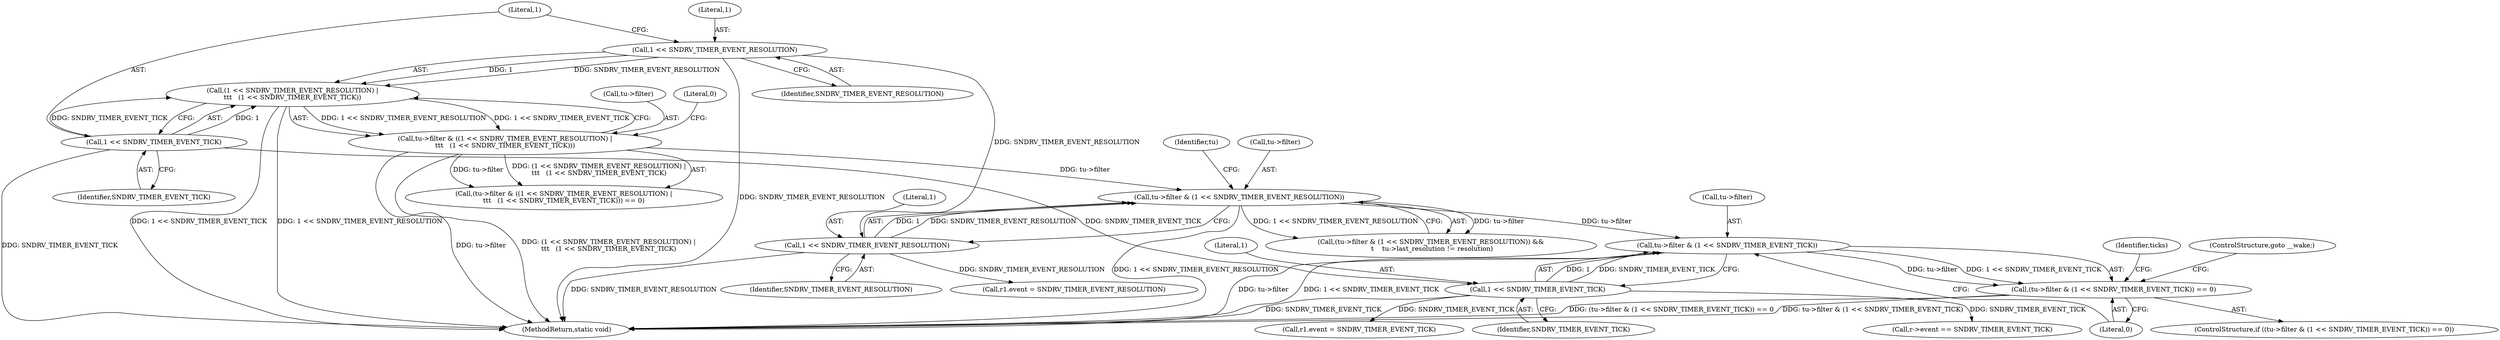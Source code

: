 digraph "0_linux_e4ec8cc8039a7063e24204299b462bd1383184a5@pointer" {
"1000220" [label="(Call,tu->filter & (1 << SNDRV_TIMER_EVENT_TICK))"];
"1000173" [label="(Call,tu->filter & (1 << SNDRV_TIMER_EVENT_RESOLUTION))"];
"1000132" [label="(Call,tu->filter & ((1 << SNDRV_TIMER_EVENT_RESOLUTION) |\n\t\t\t   (1 << SNDRV_TIMER_EVENT_TICK)))"];
"1000136" [label="(Call,(1 << SNDRV_TIMER_EVENT_RESOLUTION) |\n\t\t\t   (1 << SNDRV_TIMER_EVENT_TICK))"];
"1000137" [label="(Call,1 << SNDRV_TIMER_EVENT_RESOLUTION)"];
"1000140" [label="(Call,1 << SNDRV_TIMER_EVENT_TICK)"];
"1000177" [label="(Call,1 << SNDRV_TIMER_EVENT_RESOLUTION)"];
"1000224" [label="(Call,1 << SNDRV_TIMER_EVENT_TICK)"];
"1000219" [label="(Call,(tu->filter & (1 << SNDRV_TIMER_EVENT_TICK)) == 0)"];
"1000226" [label="(Identifier,SNDRV_TIMER_EVENT_TICK)"];
"1000268" [label="(Call,r->event == SNDRV_TIMER_EVENT_TICK)"];
"1000142" [label="(Identifier,SNDRV_TIMER_EVENT_TICK)"];
"1000220" [label="(Call,tu->filter & (1 << SNDRV_TIMER_EVENT_TICK))"];
"1000138" [label="(Literal,1)"];
"1000219" [label="(Call,(tu->filter & (1 << SNDRV_TIMER_EVENT_TICK)) == 0)"];
"1000182" [label="(Identifier,tu)"];
"1000179" [label="(Identifier,SNDRV_TIMER_EVENT_RESOLUTION)"];
"1000221" [label="(Call,tu->filter)"];
"1000136" [label="(Call,(1 << SNDRV_TIMER_EVENT_RESOLUTION) |\n\t\t\t   (1 << SNDRV_TIMER_EVENT_TICK))"];
"1000225" [label="(Literal,1)"];
"1000174" [label="(Call,tu->filter)"];
"1000133" [label="(Call,tu->filter)"];
"1000178" [label="(Literal,1)"];
"1000141" [label="(Literal,1)"];
"1000173" [label="(Call,tu->filter & (1 << SNDRV_TIMER_EVENT_RESOLUTION))"];
"1000137" [label="(Call,1 << SNDRV_TIMER_EVENT_RESOLUTION)"];
"1000131" [label="(Call,(tu->filter & ((1 << SNDRV_TIMER_EVENT_RESOLUTION) |\n\t\t\t   (1 << SNDRV_TIMER_EVENT_TICK))) == 0)"];
"1000227" [label="(Literal,0)"];
"1000287" [label="(Call,r1.event = SNDRV_TIMER_EVENT_TICK)"];
"1000224" [label="(Call,1 << SNDRV_TIMER_EVENT_TICK)"];
"1000172" [label="(Call,(tu->filter & (1 << SNDRV_TIMER_EVENT_RESOLUTION)) &&\n \t    tu->last_resolution != resolution)"];
"1000231" [label="(Identifier,ticks)"];
"1000192" [label="(Call,r1.event = SNDRV_TIMER_EVENT_RESOLUTION)"];
"1000228" [label="(ControlStructure,goto __wake;)"];
"1000218" [label="(ControlStructure,if ((tu->filter & (1 << SNDRV_TIMER_EVENT_TICK)) == 0))"];
"1000177" [label="(Call,1 << SNDRV_TIMER_EVENT_RESOLUTION)"];
"1000139" [label="(Identifier,SNDRV_TIMER_EVENT_RESOLUTION)"];
"1000331" [label="(MethodReturn,static void)"];
"1000143" [label="(Literal,0)"];
"1000132" [label="(Call,tu->filter & ((1 << SNDRV_TIMER_EVENT_RESOLUTION) |\n\t\t\t   (1 << SNDRV_TIMER_EVENT_TICK)))"];
"1000140" [label="(Call,1 << SNDRV_TIMER_EVENT_TICK)"];
"1000220" -> "1000219"  [label="AST: "];
"1000220" -> "1000224"  [label="CFG: "];
"1000221" -> "1000220"  [label="AST: "];
"1000224" -> "1000220"  [label="AST: "];
"1000227" -> "1000220"  [label="CFG: "];
"1000220" -> "1000331"  [label="DDG: tu->filter"];
"1000220" -> "1000331"  [label="DDG: 1 << SNDRV_TIMER_EVENT_TICK"];
"1000220" -> "1000219"  [label="DDG: tu->filter"];
"1000220" -> "1000219"  [label="DDG: 1 << SNDRV_TIMER_EVENT_TICK"];
"1000173" -> "1000220"  [label="DDG: tu->filter"];
"1000224" -> "1000220"  [label="DDG: 1"];
"1000224" -> "1000220"  [label="DDG: SNDRV_TIMER_EVENT_TICK"];
"1000173" -> "1000172"  [label="AST: "];
"1000173" -> "1000177"  [label="CFG: "];
"1000174" -> "1000173"  [label="AST: "];
"1000177" -> "1000173"  [label="AST: "];
"1000182" -> "1000173"  [label="CFG: "];
"1000172" -> "1000173"  [label="CFG: "];
"1000173" -> "1000331"  [label="DDG: 1 << SNDRV_TIMER_EVENT_RESOLUTION"];
"1000173" -> "1000172"  [label="DDG: tu->filter"];
"1000173" -> "1000172"  [label="DDG: 1 << SNDRV_TIMER_EVENT_RESOLUTION"];
"1000132" -> "1000173"  [label="DDG: tu->filter"];
"1000177" -> "1000173"  [label="DDG: 1"];
"1000177" -> "1000173"  [label="DDG: SNDRV_TIMER_EVENT_RESOLUTION"];
"1000132" -> "1000131"  [label="AST: "];
"1000132" -> "1000136"  [label="CFG: "];
"1000133" -> "1000132"  [label="AST: "];
"1000136" -> "1000132"  [label="AST: "];
"1000143" -> "1000132"  [label="CFG: "];
"1000132" -> "1000331"  [label="DDG: tu->filter"];
"1000132" -> "1000331"  [label="DDG: (1 << SNDRV_TIMER_EVENT_RESOLUTION) |\n\t\t\t   (1 << SNDRV_TIMER_EVENT_TICK)"];
"1000132" -> "1000131"  [label="DDG: tu->filter"];
"1000132" -> "1000131"  [label="DDG: (1 << SNDRV_TIMER_EVENT_RESOLUTION) |\n\t\t\t   (1 << SNDRV_TIMER_EVENT_TICK)"];
"1000136" -> "1000132"  [label="DDG: 1 << SNDRV_TIMER_EVENT_RESOLUTION"];
"1000136" -> "1000132"  [label="DDG: 1 << SNDRV_TIMER_EVENT_TICK"];
"1000136" -> "1000140"  [label="CFG: "];
"1000137" -> "1000136"  [label="AST: "];
"1000140" -> "1000136"  [label="AST: "];
"1000136" -> "1000331"  [label="DDG: 1 << SNDRV_TIMER_EVENT_TICK"];
"1000136" -> "1000331"  [label="DDG: 1 << SNDRV_TIMER_EVENT_RESOLUTION"];
"1000137" -> "1000136"  [label="DDG: 1"];
"1000137" -> "1000136"  [label="DDG: SNDRV_TIMER_EVENT_RESOLUTION"];
"1000140" -> "1000136"  [label="DDG: 1"];
"1000140" -> "1000136"  [label="DDG: SNDRV_TIMER_EVENT_TICK"];
"1000137" -> "1000139"  [label="CFG: "];
"1000138" -> "1000137"  [label="AST: "];
"1000139" -> "1000137"  [label="AST: "];
"1000141" -> "1000137"  [label="CFG: "];
"1000137" -> "1000331"  [label="DDG: SNDRV_TIMER_EVENT_RESOLUTION"];
"1000137" -> "1000177"  [label="DDG: SNDRV_TIMER_EVENT_RESOLUTION"];
"1000140" -> "1000142"  [label="CFG: "];
"1000141" -> "1000140"  [label="AST: "];
"1000142" -> "1000140"  [label="AST: "];
"1000140" -> "1000331"  [label="DDG: SNDRV_TIMER_EVENT_TICK"];
"1000140" -> "1000224"  [label="DDG: SNDRV_TIMER_EVENT_TICK"];
"1000177" -> "1000179"  [label="CFG: "];
"1000178" -> "1000177"  [label="AST: "];
"1000179" -> "1000177"  [label="AST: "];
"1000177" -> "1000331"  [label="DDG: SNDRV_TIMER_EVENT_RESOLUTION"];
"1000177" -> "1000192"  [label="DDG: SNDRV_TIMER_EVENT_RESOLUTION"];
"1000224" -> "1000226"  [label="CFG: "];
"1000225" -> "1000224"  [label="AST: "];
"1000226" -> "1000224"  [label="AST: "];
"1000224" -> "1000331"  [label="DDG: SNDRV_TIMER_EVENT_TICK"];
"1000224" -> "1000268"  [label="DDG: SNDRV_TIMER_EVENT_TICK"];
"1000224" -> "1000287"  [label="DDG: SNDRV_TIMER_EVENT_TICK"];
"1000219" -> "1000218"  [label="AST: "];
"1000219" -> "1000227"  [label="CFG: "];
"1000227" -> "1000219"  [label="AST: "];
"1000228" -> "1000219"  [label="CFG: "];
"1000231" -> "1000219"  [label="CFG: "];
"1000219" -> "1000331"  [label="DDG: (tu->filter & (1 << SNDRV_TIMER_EVENT_TICK)) == 0"];
"1000219" -> "1000331"  [label="DDG: tu->filter & (1 << SNDRV_TIMER_EVENT_TICK)"];
}
